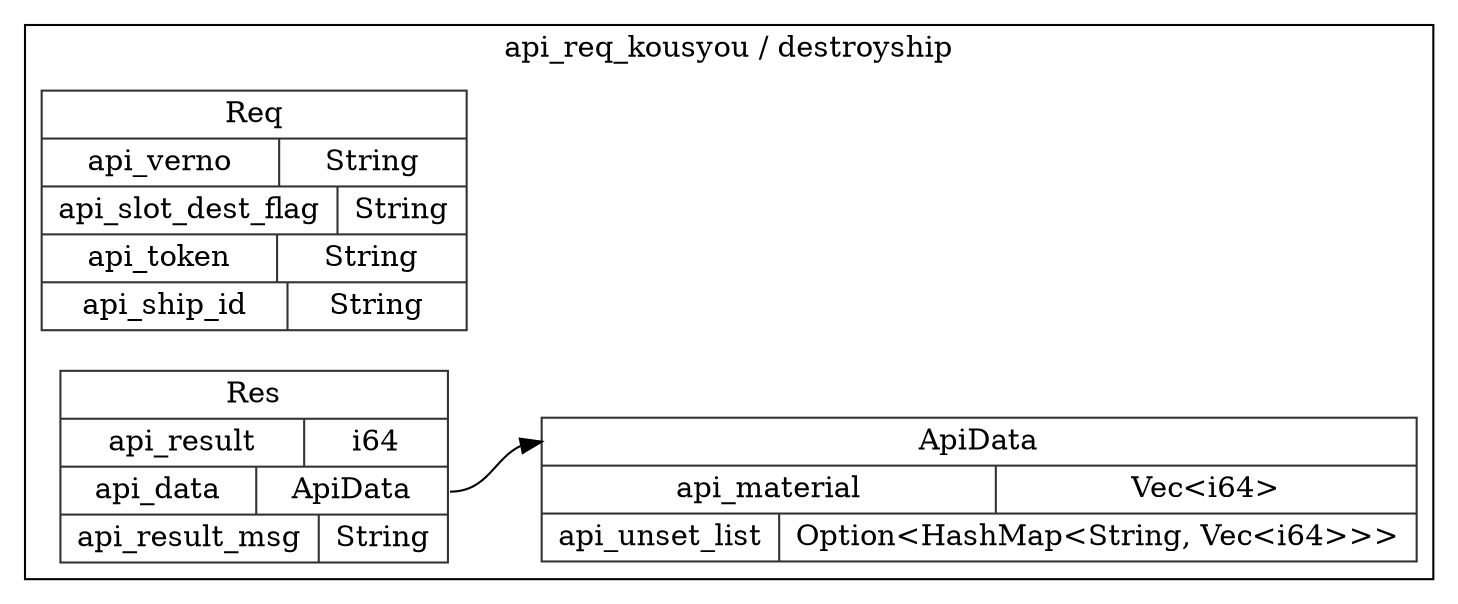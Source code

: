digraph {
  rankdir=LR;
  subgraph cluster_0 {
    label="api_req_kousyou / destroyship";
    node [style="filled", color=white, style="solid", color=gray20];
    api_req_kousyou__destroyship__Req [label="<Req> Req  | { api_verno | <api_verno> String } | { api_slot_dest_flag | <api_slot_dest_flag> String } | { api_token | <api_token> String } | { api_ship_id | <api_ship_id> String }", shape=record];
    api_req_kousyou__destroyship__Res [label="<Res> Res  | { api_result | <api_result> i64 } | { api_data | <api_data> ApiData } | { api_result_msg | <api_result_msg> String }", shape=record];
    api_req_kousyou__destroyship__ApiData;
    api_req_kousyou__destroyship__Res:api_data:e -> api_req_kousyou__destroyship__ApiData:ApiData:w;
    api_req_kousyou__destroyship__ApiData [label="<ApiData> ApiData  | { api_material | <api_material> Vec\<i64\> } | { api_unset_list | <api_unset_list> Option\<HashMap\<String, Vec\<i64\>\>\> }", shape=record];
  }
}
